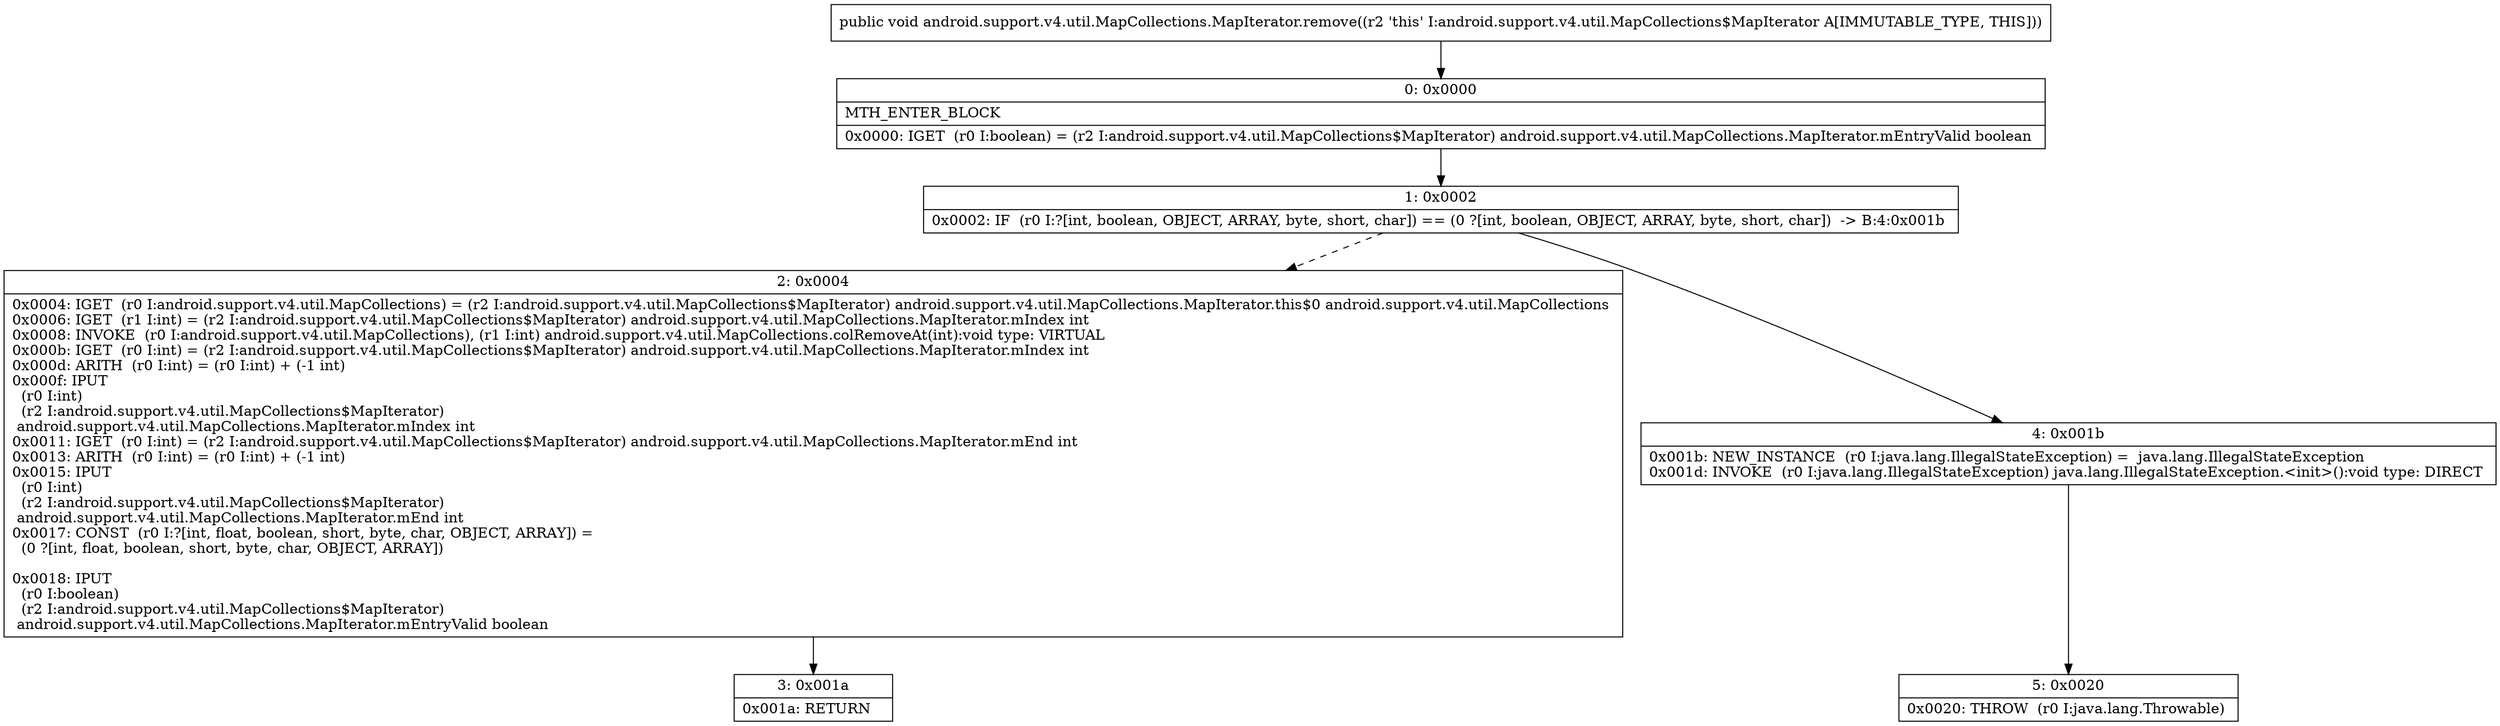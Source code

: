 digraph "CFG forandroid.support.v4.util.MapCollections.MapIterator.remove()V" {
Node_0 [shape=record,label="{0\:\ 0x0000|MTH_ENTER_BLOCK\l|0x0000: IGET  (r0 I:boolean) = (r2 I:android.support.v4.util.MapCollections$MapIterator) android.support.v4.util.MapCollections.MapIterator.mEntryValid boolean \l}"];
Node_1 [shape=record,label="{1\:\ 0x0002|0x0002: IF  (r0 I:?[int, boolean, OBJECT, ARRAY, byte, short, char]) == (0 ?[int, boolean, OBJECT, ARRAY, byte, short, char])  \-\> B:4:0x001b \l}"];
Node_2 [shape=record,label="{2\:\ 0x0004|0x0004: IGET  (r0 I:android.support.v4.util.MapCollections) = (r2 I:android.support.v4.util.MapCollections$MapIterator) android.support.v4.util.MapCollections.MapIterator.this$0 android.support.v4.util.MapCollections \l0x0006: IGET  (r1 I:int) = (r2 I:android.support.v4.util.MapCollections$MapIterator) android.support.v4.util.MapCollections.MapIterator.mIndex int \l0x0008: INVOKE  (r0 I:android.support.v4.util.MapCollections), (r1 I:int) android.support.v4.util.MapCollections.colRemoveAt(int):void type: VIRTUAL \l0x000b: IGET  (r0 I:int) = (r2 I:android.support.v4.util.MapCollections$MapIterator) android.support.v4.util.MapCollections.MapIterator.mIndex int \l0x000d: ARITH  (r0 I:int) = (r0 I:int) + (\-1 int) \l0x000f: IPUT  \l  (r0 I:int)\l  (r2 I:android.support.v4.util.MapCollections$MapIterator)\l android.support.v4.util.MapCollections.MapIterator.mIndex int \l0x0011: IGET  (r0 I:int) = (r2 I:android.support.v4.util.MapCollections$MapIterator) android.support.v4.util.MapCollections.MapIterator.mEnd int \l0x0013: ARITH  (r0 I:int) = (r0 I:int) + (\-1 int) \l0x0015: IPUT  \l  (r0 I:int)\l  (r2 I:android.support.v4.util.MapCollections$MapIterator)\l android.support.v4.util.MapCollections.MapIterator.mEnd int \l0x0017: CONST  (r0 I:?[int, float, boolean, short, byte, char, OBJECT, ARRAY]) = \l  (0 ?[int, float, boolean, short, byte, char, OBJECT, ARRAY])\l \l0x0018: IPUT  \l  (r0 I:boolean)\l  (r2 I:android.support.v4.util.MapCollections$MapIterator)\l android.support.v4.util.MapCollections.MapIterator.mEntryValid boolean \l}"];
Node_3 [shape=record,label="{3\:\ 0x001a|0x001a: RETURN   \l}"];
Node_4 [shape=record,label="{4\:\ 0x001b|0x001b: NEW_INSTANCE  (r0 I:java.lang.IllegalStateException) =  java.lang.IllegalStateException \l0x001d: INVOKE  (r0 I:java.lang.IllegalStateException) java.lang.IllegalStateException.\<init\>():void type: DIRECT \l}"];
Node_5 [shape=record,label="{5\:\ 0x0020|0x0020: THROW  (r0 I:java.lang.Throwable) \l}"];
MethodNode[shape=record,label="{public void android.support.v4.util.MapCollections.MapIterator.remove((r2 'this' I:android.support.v4.util.MapCollections$MapIterator A[IMMUTABLE_TYPE, THIS])) }"];
MethodNode -> Node_0;
Node_0 -> Node_1;
Node_1 -> Node_2[style=dashed];
Node_1 -> Node_4;
Node_2 -> Node_3;
Node_4 -> Node_5;
}

